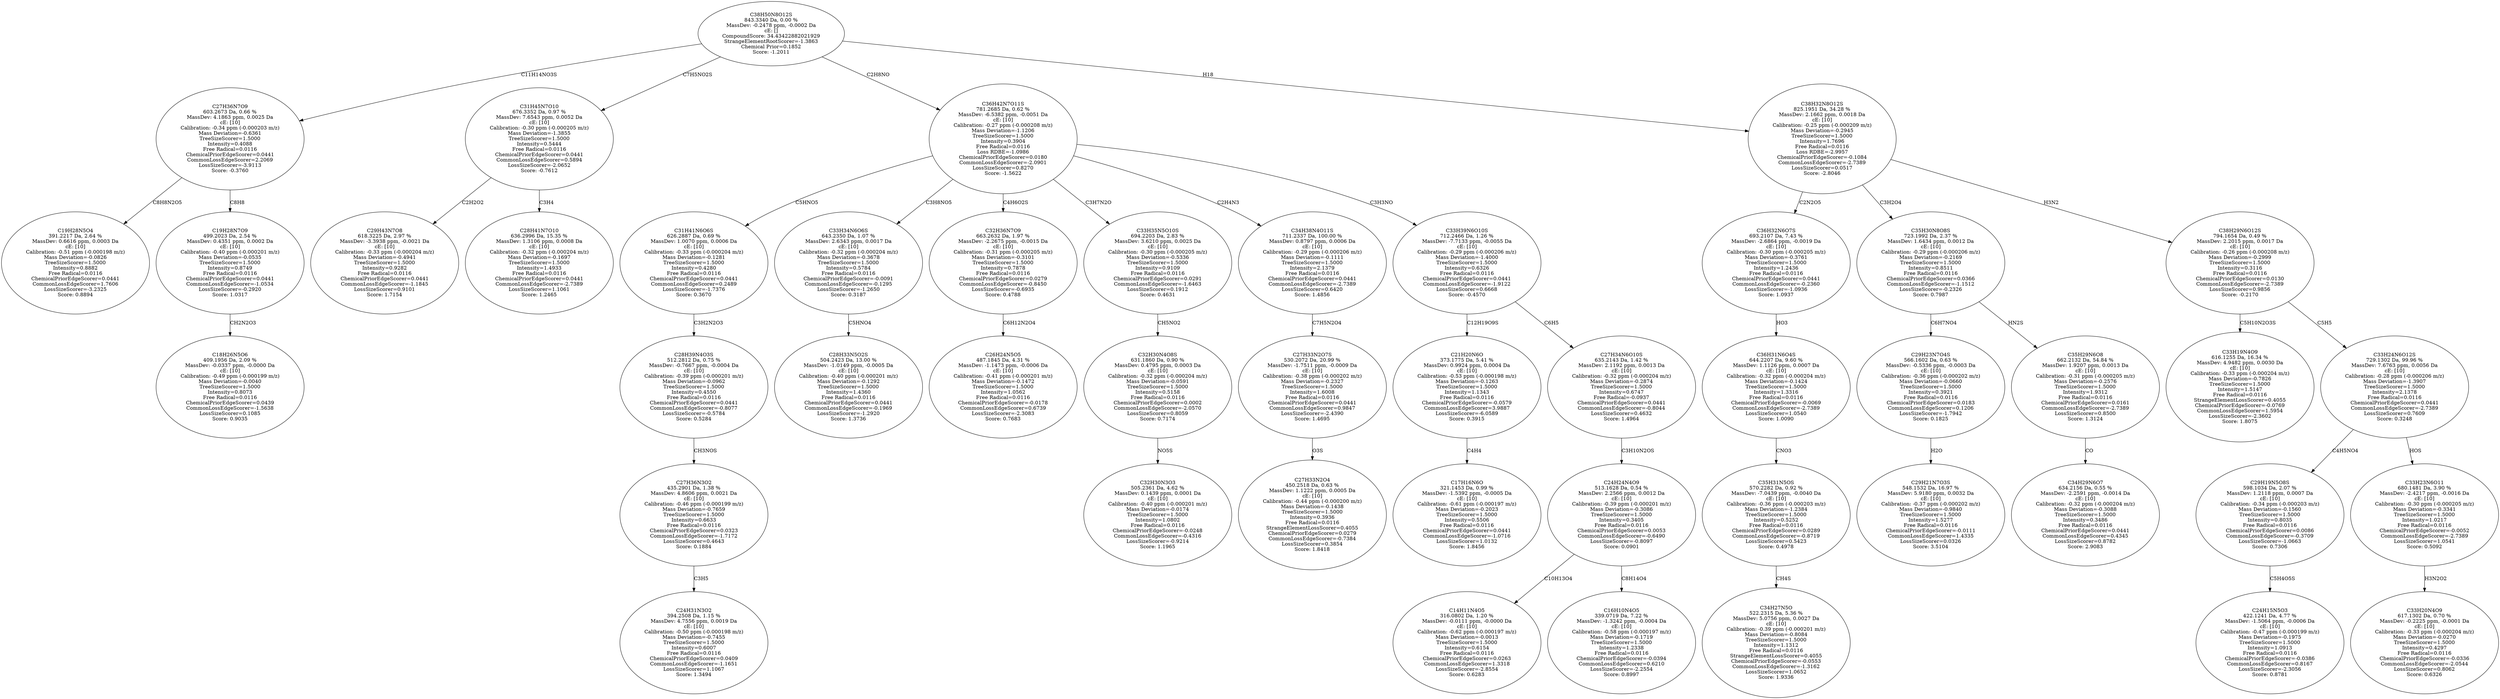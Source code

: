 strict digraph {
v1 [label="C19H28N5O4\n391.2217 Da, 2.64 %\nMassDev: 0.6616 ppm, 0.0003 Da\ncE: [10]\nCalibration: -0.51 ppm (-0.000198 m/z)\nMass Deviation=-0.0826\nTreeSizeScorer=1.5000\nIntensity=0.8882\nFree Radical=0.0116\nChemicalPriorEdgeScorer=0.0441\nCommonLossEdgeScorer=1.7606\nLossSizeScorer=-3.2325\nScore: 0.8894"];
v2 [label="C18H26N5O6\n409.1956 Da, 2.09 %\nMassDev: -0.0337 ppm, -0.0000 Da\ncE: [10]\nCalibration: -0.49 ppm (-0.000199 m/z)\nMass Deviation=-0.0040\nTreeSizeScorer=1.5000\nIntensity=0.8073\nFree Radical=0.0116\nChemicalPriorEdgeScorer=0.0439\nCommonLossEdgeScorer=-1.5638\nLossSizeScorer=0.1085\nScore: 0.9035"];
v3 [label="C19H28N7O9\n499.2023 Da, 2.54 %\nMassDev: 0.4351 ppm, 0.0002 Da\ncE: [10]\nCalibration: -0.40 ppm (-0.000201 m/z)\nMass Deviation=-0.0535\nTreeSizeScorer=1.5000\nIntensity=0.8749\nFree Radical=0.0116\nChemicalPriorEdgeScorer=0.0441\nCommonLossEdgeScorer=-1.0534\nLossSizeScorer=-0.2920\nScore: 1.0317"];
v4 [label="C27H36N7O9\n603.2673 Da, 0.66 %\nMassDev: 4.1863 ppm, 0.0025 Da\ncE: [10]\nCalibration: -0.34 ppm (-0.000203 m/z)\nMass Deviation=-0.6361\nTreeSizeScorer=1.5000\nIntensity=0.4088\nFree Radical=0.0116\nChemicalPriorEdgeScorer=0.0441\nCommonLossEdgeScorer=2.2069\nLossSizeScorer=-3.9113\nScore: -0.3760"];
v5 [label="C29H43N7O8\n618.3225 Da, 2.97 %\nMassDev: -3.3938 ppm, -0.0021 Da\ncE: [10]\nCalibration: -0.33 ppm (-0.000204 m/z)\nMass Deviation=-0.4941\nTreeSizeScorer=1.5000\nIntensity=0.9282\nFree Radical=0.0116\nChemicalPriorEdgeScorer=0.0441\nCommonLossEdgeScorer=-1.1845\nLossSizeScorer=0.9101\nScore: 1.7154"];
v6 [label="C28H41N7O10\n636.2996 Da, 15.35 %\nMassDev: 1.3106 ppm, 0.0008 Da\ncE: [10]\nCalibration: -0.32 ppm (-0.000204 m/z)\nMass Deviation=-0.1697\nTreeSizeScorer=1.5000\nIntensity=1.4933\nFree Radical=0.0116\nChemicalPriorEdgeScorer=0.0441\nCommonLossEdgeScorer=-2.7389\nLossSizeScorer=1.1061\nScore: 1.2465"];
v7 [label="C31H45N7O10\n676.3352 Da, 0.97 %\nMassDev: 7.6543 ppm, 0.0052 Da\ncE: [10]\nCalibration: -0.30 ppm (-0.000205 m/z)\nMass Deviation=-1.3855\nTreeSizeScorer=1.5000\nIntensity=0.5444\nFree Radical=0.0116\nChemicalPriorEdgeScorer=0.0441\nCommonLossEdgeScorer=0.5894\nLossSizeScorer=-2.0652\nScore: -0.7612"];
v8 [label="C24H31N3O2\n394.2508 Da, 1.15 %\nMassDev: 4.7556 ppm, 0.0019 Da\ncE: [10]\nCalibration: -0.50 ppm (-0.000198 m/z)\nMass Deviation=-0.7455\nTreeSizeScorer=1.5000\nIntensity=0.6007\nFree Radical=0.0116\nChemicalPriorEdgeScorer=0.0409\nCommonLossEdgeScorer=-1.1651\nLossSizeScorer=1.1067\nScore: 1.3494"];
v9 [label="C27H36N3O2\n435.2901 Da, 1.38 %\nMassDev: 4.8606 ppm, 0.0021 Da\ncE: [10]\nCalibration: -0.46 ppm (-0.000199 m/z)\nMass Deviation=-0.7659\nTreeSizeScorer=1.5000\nIntensity=0.6633\nFree Radical=0.0116\nChemicalPriorEdgeScorer=0.0323\nCommonLossEdgeScorer=-1.7172\nLossSizeScorer=0.4643\nScore: 0.1884"];
v10 [label="C28H39N4O3S\n512.2812 Da, 0.75 %\nMassDev: -0.7667 ppm, -0.0004 Da\ncE: [10]\nCalibration: -0.39 ppm (-0.000201 m/z)\nMass Deviation=-0.0962\nTreeSizeScorer=1.5000\nIntensity=0.4550\nFree Radical=0.0116\nChemicalPriorEdgeScorer=0.0441\nCommonLossEdgeScorer=-0.8077\nLossSizeScorer=-0.5784\nScore: 0.5284"];
v11 [label="C31H41N6O6S\n626.2887 Da, 0.69 %\nMassDev: 1.0070 ppm, 0.0006 Da\ncE: [10]\nCalibration: -0.33 ppm (-0.000204 m/z)\nMass Deviation=-0.1281\nTreeSizeScorer=1.5000\nIntensity=0.4280\nFree Radical=0.0116\nChemicalPriorEdgeScorer=0.0441\nCommonLossEdgeScorer=0.2489\nLossSizeScorer=-1.7376\nScore: 0.3670"];
v12 [label="C28H33N5O2S\n504.2423 Da, 13.00 %\nMassDev: -1.0149 ppm, -0.0005 Da\ncE: [10]\nCalibration: -0.40 ppm (-0.000201 m/z)\nMass Deviation=-0.1292\nTreeSizeScorer=1.5000\nIntensity=1.4360\nFree Radical=0.0116\nChemicalPriorEdgeScorer=0.0441\nCommonLossEdgeScorer=-0.1969\nLossSizeScorer=-1.2920\nScore: 1.3736"];
v13 [label="C33H34N6O6S\n643.2350 Da, 1.07 %\nMassDev: 2.6343 ppm, 0.0017 Da\ncE: [10]\nCalibration: -0.32 ppm (-0.000204 m/z)\nMass Deviation=-0.3678\nTreeSizeScorer=1.5000\nIntensity=0.5784\nFree Radical=0.0116\nChemicalPriorEdgeScorer=-0.0091\nCommonLossEdgeScorer=-0.1295\nLossSizeScorer=-1.2650\nScore: 0.3187"];
v14 [label="C26H24N5O5\n487.1845 Da, 4.31 %\nMassDev: -1.1473 ppm, -0.0006 Da\ncE: [10]\nCalibration: -0.41 ppm (-0.000201 m/z)\nMass Deviation=-0.1472\nTreeSizeScorer=1.5000\nIntensity=1.0562\nFree Radical=0.0116\nChemicalPriorEdgeScorer=-0.0178\nCommonLossEdgeScorer=0.6739\nLossSizeScorer=-2.3083\nScore: 0.7683"];
v15 [label="C32H36N7O9\n663.2632 Da, 1.97 %\nMassDev: -2.2675 ppm, -0.0015 Da\ncE: [10]\nCalibration: -0.31 ppm (-0.000205 m/z)\nMass Deviation=-0.3101\nTreeSizeScorer=1.5000\nIntensity=0.7878\nFree Radical=0.0116\nChemicalPriorEdgeScorer=0.0279\nCommonLossEdgeScorer=-0.8450\nLossSizeScorer=-0.6935\nScore: 0.4788"];
v16 [label="C32H30N3O3\n505.2361 Da, 4.62 %\nMassDev: 0.1439 ppm, 0.0001 Da\ncE: [10]\nCalibration: -0.40 ppm (-0.000201 m/z)\nMass Deviation=-0.0174\nTreeSizeScorer=1.5000\nIntensity=1.0802\nFree Radical=0.0116\nChemicalPriorEdgeScorer=-0.0248\nCommonLossEdgeScorer=-0.4316\nLossSizeScorer=-0.9214\nScore: 1.1965"];
v17 [label="C32H30N4O8S\n631.1860 Da, 0.90 %\nMassDev: 0.4795 ppm, 0.0003 Da\ncE: [10]\nCalibration: -0.32 ppm (-0.000204 m/z)\nMass Deviation=-0.0591\nTreeSizeScorer=1.5000\nIntensity=0.5158\nFree Radical=0.0116\nChemicalPriorEdgeScorer=0.0002\nCommonLossEdgeScorer=-2.0570\nLossSizeScorer=0.8059\nScore: 0.7174"];
v18 [label="C33H35N5O10S\n694.2203 Da, 2.83 %\nMassDev: 3.6210 ppm, 0.0025 Da\ncE: [10]\nCalibration: -0.30 ppm (-0.000205 m/z)\nMass Deviation=-0.5336\nTreeSizeScorer=1.5000\nIntensity=0.9109\nFree Radical=0.0116\nChemicalPriorEdgeScorer=0.0291\nCommonLossEdgeScorer=-1.6463\nLossSizeScorer=0.1912\nScore: 0.4631"];
v19 [label="C27H33N2O4\n450.2518 Da, 0.63 %\nMassDev: 1.1222 ppm, 0.0005 Da\ncE: [10]\nCalibration: -0.44 ppm (-0.000200 m/z)\nMass Deviation=-0.1438\nTreeSizeScorer=1.5000\nIntensity=0.3936\nFree Radical=0.0116\nStrangeElementLossScorer=0.4055\nChemicalPriorEdgeScorer=0.0279\nCommonLossEdgeScorer=-0.7384\nLossSizeScorer=0.3854\nScore: 1.8418"];
v20 [label="C27H33N2O7S\n530.2072 Da, 20.99 %\nMassDev: -1.7511 ppm, -0.0009 Da\ncE: [10]\nCalibration: -0.38 ppm (-0.000202 m/z)\nMass Deviation=-0.2327\nTreeSizeScorer=1.5000\nIntensity=1.6008\nFree Radical=0.0116\nChemicalPriorEdgeScorer=0.0441\nCommonLossEdgeScorer=0.9847\nLossSizeScorer=-2.4390\nScore: 1.4695"];
v21 [label="C34H38N4O11S\n711.2337 Da, 100.00 %\nMassDev: 0.8797 ppm, 0.0006 Da\ncE: [10]\nCalibration: -0.29 ppm (-0.000206 m/z)\nMass Deviation=-0.1111\nTreeSizeScorer=1.5000\nIntensity=2.1379\nFree Radical=0.0116\nChemicalPriorEdgeScorer=0.0441\nCommonLossEdgeScorer=-2.7389\nLossSizeScorer=0.6420\nScore: 1.4856"];
v22 [label="C17H16N6O\n321.1453 Da, 0.99 %\nMassDev: -1.5392 ppm, -0.0005 Da\ncE: [10]\nCalibration: -0.61 ppm (-0.000197 m/z)\nMass Deviation=-0.2023\nTreeSizeScorer=1.5000\nIntensity=0.5506\nFree Radical=0.0116\nChemicalPriorEdgeScorer=0.0441\nCommonLossEdgeScorer=-1.0716\nLossSizeScorer=1.0132\nScore: 1.8456"];
v23 [label="C21H20N6O\n373.1775 Da, 5.41 %\nMassDev: 0.9924 ppm, 0.0004 Da\ncE: [10]\nCalibration: -0.53 ppm (-0.000198 m/z)\nMass Deviation=-0.1263\nTreeSizeScorer=1.5000\nIntensity=1.1343\nFree Radical=0.0116\nChemicalPriorEdgeScorer=-0.0579\nCommonLossEdgeScorer=3.9887\nLossSizeScorer=-6.0589\nScore: 0.3915"];
v24 [label="C14H11N4O5\n316.0802 Da, 1.20 %\nMassDev: -0.0111 ppm, -0.0000 Da\ncE: [10]\nCalibration: -0.62 ppm (-0.000197 m/z)\nMass Deviation=-0.0013\nTreeSizeScorer=1.5000\nIntensity=0.6154\nFree Radical=0.0116\nChemicalPriorEdgeScorer=0.0263\nCommonLossEdgeScorer=1.3318\nLossSizeScorer=-2.8554\nScore: 0.6283"];
v25 [label="C16H10N4O5\n339.0719 Da, 7.22 %\nMassDev: -1.3242 ppm, -0.0004 Da\ncE: [10]\nCalibration: -0.58 ppm (-0.000197 m/z)\nMass Deviation=-0.1719\nTreeSizeScorer=1.5000\nIntensity=1.2338\nFree Radical=0.0116\nChemicalPriorEdgeScorer=-0.0394\nCommonLossEdgeScorer=0.6210\nLossSizeScorer=-2.2554\nScore: 0.8997"];
v26 [label="C24H24N4O9\n513.1628 Da, 0.54 %\nMassDev: 2.2566 ppm, 0.0012 Da\ncE: [10]\nCalibration: -0.39 ppm (-0.000201 m/z)\nMass Deviation=-0.3086\nTreeSizeScorer=1.5000\nIntensity=0.3405\nFree Radical=0.0116\nChemicalPriorEdgeScorer=0.0053\nCommonLossEdgeScorer=-0.6490\nLossSizeScorer=-0.8097\nScore: 0.0901"];
v27 [label="C27H34N6O10S\n635.2143 Da, 1.42 %\nMassDev: 2.1192 ppm, 0.0013 Da\ncE: [10]\nCalibration: -0.32 ppm (-0.000204 m/z)\nMass Deviation=-0.2874\nTreeSizeScorer=1.5000\nIntensity=0.6747\nFree Radical=-0.0937\nChemicalPriorEdgeScorer=0.0441\nCommonLossEdgeScorer=-0.8044\nLossSizeScorer=0.4632\nScore: 1.4964"];
v28 [label="C33H39N6O10S\n712.2466 Da, 1.26 %\nMassDev: -7.7133 ppm, -0.0055 Da\ncE: [10]\nCalibration: -0.29 ppm (-0.000206 m/z)\nMass Deviation=-1.4000\nTreeSizeScorer=1.5000\nIntensity=0.6326\nFree Radical=0.0116\nChemicalPriorEdgeScorer=0.0441\nCommonLossEdgeScorer=-1.9122\nLossSizeScorer=0.6668\nScore: -0.4570"];
v29 [label="C36H42N7O11S\n781.2685 Da, 0.62 %\nMassDev: -6.5382 ppm, -0.0051 Da\ncE: [10]\nCalibration: -0.27 ppm (-0.000208 m/z)\nMass Deviation=-1.1206\nTreeSizeScorer=1.5000\nIntensity=0.3904\nFree Radical=0.0116\nLoss RDBE=-1.0986\nChemicalPriorEdgeScorer=0.0180\nCommonLossEdgeScorer=-2.0901\nLossSizeScorer=0.8270\nScore: -1.5622"];
v30 [label="C34H27N5O\n522.2315 Da, 5.36 %\nMassDev: 5.0756 ppm, 0.0027 Da\ncE: [10]\nCalibration: -0.39 ppm (-0.000201 m/z)\nMass Deviation=-0.8084\nTreeSizeScorer=1.5000\nIntensity=1.1312\nFree Radical=0.0116\nStrangeElementLossScorer=0.4055\nChemicalPriorEdgeScorer=-0.0553\nCommonLossEdgeScorer=-1.3162\nLossSizeScorer=1.0652\nScore: 1.9336"];
v31 [label="C35H31N5OS\n570.2282 Da, 0.92 %\nMassDev: -7.0439 ppm, -0.0040 Da\ncE: [10]\nCalibration: -0.36 ppm (-0.000203 m/z)\nMass Deviation=-1.2384\nTreeSizeScorer=1.5000\nIntensity=0.5252\nFree Radical=0.0116\nChemicalPriorEdgeScorer=0.0289\nCommonLossEdgeScorer=-0.8719\nLossSizeScorer=0.5423\nScore: 0.4978"];
v32 [label="C36H31N6O4S\n644.2207 Da, 9.60 %\nMassDev: 1.1126 ppm, 0.0007 Da\ncE: [10]\nCalibration: -0.32 ppm (-0.000204 m/z)\nMass Deviation=-0.1424\nTreeSizeScorer=1.5000\nIntensity=1.3316\nFree Radical=0.0116\nChemicalPriorEdgeScorer=-0.0069\nCommonLossEdgeScorer=-2.7389\nLossSizeScorer=1.0540\nScore: 1.0090"];
v33 [label="C36H32N6O7S\n693.2107 Da, 7.43 %\nMassDev: -2.6864 ppm, -0.0019 Da\ncE: [10]\nCalibration: -0.30 ppm (-0.000205 m/z)\nMass Deviation=-0.3761\nTreeSizeScorer=1.5000\nIntensity=1.2436\nFree Radical=0.0116\nChemicalPriorEdgeScorer=0.0441\nCommonLossEdgeScorer=-0.2360\nLossSizeScorer=-1.0936\nScore: 1.0937"];
v34 [label="C29H21N7O3S\n548.1532 Da, 16.97 %\nMassDev: 5.9180 ppm, 0.0032 Da\ncE: [10]\nCalibration: -0.37 ppm (-0.000202 m/z)\nMass Deviation=-0.9840\nTreeSizeScorer=1.5000\nIntensity=1.5277\nFree Radical=0.0116\nChemicalPriorEdgeScorer=-0.0111\nCommonLossEdgeScorer=1.4335\nLossSizeScorer=0.0326\nScore: 3.5104"];
v35 [label="C29H23N7O4S\n566.1602 Da, 0.63 %\nMassDev: -0.5336 ppm, -0.0003 Da\ncE: [10]\nCalibration: -0.36 ppm (-0.000202 m/z)\nMass Deviation=-0.0660\nTreeSizeScorer=1.5000\nIntensity=0.3921\nFree Radical=0.0116\nChemicalPriorEdgeScorer=0.0183\nCommonLossEdgeScorer=0.1206\nLossSizeScorer=-1.7942\nScore: 0.1825"];
v36 [label="C34H29N6O7\n634.2156 Da, 0.55 %\nMassDev: -2.2591 ppm, -0.0014 Da\ncE: [10]\nCalibration: -0.32 ppm (-0.000204 m/z)\nMass Deviation=-0.3088\nTreeSizeScorer=1.5000\nIntensity=0.3486\nFree Radical=0.0116\nChemicalPriorEdgeScorer=0.0441\nCommonLossEdgeScorer=0.4345\nLossSizeScorer=0.8782\nScore: 2.9083"];
v37 [label="C35H29N6O8\n662.2132 Da, 54.84 %\nMassDev: 1.9207 ppm, 0.0013 Da\ncE: [10]\nCalibration: -0.31 ppm (-0.000205 m/z)\nMass Deviation=-0.2576\nTreeSizeScorer=1.5000\nIntensity=1.9312\nFree Radical=0.0116\nChemicalPriorEdgeScorer=0.0161\nCommonLossEdgeScorer=-2.7389\nLossSizeScorer=0.8500\nScore: 1.3124"];
v38 [label="C35H30N8O8S\n723.1992 Da, 2.37 %\nMassDev: 1.6434 ppm, 0.0012 Da\ncE: [10]\nCalibration: -0.29 ppm (-0.000206 m/z)\nMass Deviation=-0.2169\nTreeSizeScorer=1.5000\nIntensity=0.8511\nFree Radical=0.0116\nChemicalPriorEdgeScorer=0.0366\nCommonLossEdgeScorer=-1.1512\nLossSizeScorer=-0.2326\nScore: 0.7987"];
v39 [label="C33H19N4O9\n616.1255 Da, 16.34 %\nMassDev: 4.9482 ppm, 0.0030 Da\ncE: [10]\nCalibration: -0.33 ppm (-0.000204 m/z)\nMass Deviation=-0.7826\nTreeSizeScorer=1.5000\nIntensity=1.5147\nFree Radical=0.0116\nStrangeElementLossScorer=0.4055\nChemicalPriorEdgeScorer=-0.0769\nCommonLossEdgeScorer=1.5954\nLossSizeScorer=-2.3602\nScore: 1.8075"];
v40 [label="C24H15N5O3\n422.1241 Da, 4.77 %\nMassDev: -1.5064 ppm, -0.0006 Da\ncE: [10]\nCalibration: -0.47 ppm (-0.000199 m/z)\nMass Deviation=-0.1975\nTreeSizeScorer=1.5000\nIntensity=1.0913\nFree Radical=0.0116\nChemicalPriorEdgeScorer=-0.0386\nCommonLossEdgeScorer=0.8167\nLossSizeScorer=-2.3056\nScore: 0.8781"];
v41 [label="C29H19N5O8S\n598.1034 Da, 2.07 %\nMassDev: 1.2118 ppm, 0.0007 Da\ncE: [10]\nCalibration: -0.34 ppm (-0.000203 m/z)\nMass Deviation=-0.1560\nTreeSizeScorer=1.5000\nIntensity=0.8035\nFree Radical=0.0116\nChemicalPriorEdgeScorer=0.0086\nCommonLossEdgeScorer=-0.3709\nLossSizeScorer=-1.0663\nScore: 0.7306"];
v42 [label="C33H20N4O9\n617.1302 Da, 0.70 %\nMassDev: -0.2225 ppm, -0.0001 Da\ncE: [10]\nCalibration: -0.33 ppm (-0.000204 m/z)\nMass Deviation=-0.0270\nTreeSizeScorer=1.5000\nIntensity=0.4297\nFree Radical=0.0116\nChemicalPriorEdgeScorer=-0.0336\nCommonLossEdgeScorer=-2.0544\nLossSizeScorer=0.8062\nScore: 0.6326"];
v43 [label="C33H23N6O11\n680.1481 Da, 3.90 %\nMassDev: -2.4217 ppm, -0.0016 Da\ncE: [10]\nCalibration: -0.30 ppm (-0.000205 m/z)\nMass Deviation=-0.3341\nTreeSizeScorer=1.5000\nIntensity=1.0217\nFree Radical=0.0116\nChemicalPriorEdgeScorer=-0.0052\nCommonLossEdgeScorer=-2.7389\nLossSizeScorer=1.0541\nScore: 0.5092"];
v44 [label="C33H24N6O12S\n729.1302 Da, 99.96 %\nMassDev: 7.6763 ppm, 0.0056 Da\ncE: [10]\nCalibration: -0.28 ppm (-0.000206 m/z)\nMass Deviation=-1.3907\nTreeSizeScorer=1.5000\nIntensity=2.1378\nFree Radical=0.0116\nChemicalPriorEdgeScorer=0.0441\nCommonLossEdgeScorer=-2.7389\nLossSizeScorer=0.7609\nScore: 0.3248"];
v45 [label="C38H29N6O12S\n794.1654 Da, 0.49 %\nMassDev: 2.2015 ppm, 0.0017 Da\ncE: [10]\nCalibration: -0.26 ppm (-0.000208 m/z)\nMass Deviation=-0.2999\nTreeSizeScorer=1.5000\nIntensity=0.3116\nFree Radical=0.0116\nChemicalPriorEdgeScorer=0.0130\nCommonLossEdgeScorer=-2.7389\nLossSizeScorer=0.9856\nScore: -0.2170"];
v46 [label="C38H32N8O12S\n825.1951 Da, 34.28 %\nMassDev: 2.1662 ppm, 0.0018 Da\ncE: [10]\nCalibration: -0.25 ppm (-0.000209 m/z)\nMass Deviation=-0.2945\nTreeSizeScorer=1.5000\nIntensity=1.7696\nFree Radical=0.0116\nLoss RDBE=-2.9957\nChemicalPriorEdgeScorer=-0.1084\nCommonLossEdgeScorer=-2.7389\nLossSizeScorer=0.0517\nScore: -2.8046"];
v47 [label="C38H50N8O12S\n843.3340 Da, 0.00 %\nMassDev: -0.2478 ppm, -0.0002 Da\ncE: []\nCompoundScore: 34.43422882021929\nStrangeElementRootScorer=-1.3863\nChemical Prior=0.1852\nScore: -1.2011"];
v4 -> v1 [label="C8H8N2O5"];
v3 -> v2 [label="CH2N2O3"];
v4 -> v3 [label="C8H8"];
v47 -> v4 [label="C11H14NO3S"];
v7 -> v5 [label="C2H2O2"];
v7 -> v6 [label="C3H4"];
v47 -> v7 [label="C7H5NO2S"];
v9 -> v8 [label="C3H5"];
v10 -> v9 [label="CH3NOS"];
v11 -> v10 [label="C3H2N2O3"];
v29 -> v11 [label="C5HNO5"];
v13 -> v12 [label="C5HNO4"];
v29 -> v13 [label="C3H8NO5"];
v15 -> v14 [label="C6H12N2O4"];
v29 -> v15 [label="C4H6O2S"];
v17 -> v16 [label="NO5S"];
v18 -> v17 [label="CH5NO2"];
v29 -> v18 [label="C3H7N2O"];
v20 -> v19 [label="O3S"];
v21 -> v20 [label="C7H5N2O4"];
v29 -> v21 [label="C2H4N3"];
v23 -> v22 [label="C4H4"];
v28 -> v23 [label="C12H19O9S"];
v26 -> v24 [label="C10H13O4"];
v26 -> v25 [label="C8H14O4"];
v27 -> v26 [label="C3H10N2OS"];
v28 -> v27 [label="C6H5"];
v29 -> v28 [label="C3H3NO"];
v47 -> v29 [label="C2H8NO"];
v31 -> v30 [label="CH4S"];
v32 -> v31 [label="CNO3"];
v33 -> v32 [label="HO3"];
v46 -> v33 [label="C2N2O5"];
v35 -> v34 [label="H2O"];
v38 -> v35 [label="C6H7NO4"];
v37 -> v36 [label="CO"];
v38 -> v37 [label="HN2S"];
v46 -> v38 [label="C3H2O4"];
v45 -> v39 [label="C5H10N2O3S"];
v41 -> v40 [label="C5H4O5S"];
v44 -> v41 [label="C4H5NO4"];
v43 -> v42 [label="H3N2O2"];
v44 -> v43 [label="HOS"];
v45 -> v44 [label="C5H5"];
v46 -> v45 [label="H3N2"];
v47 -> v46 [label="H18"];
}